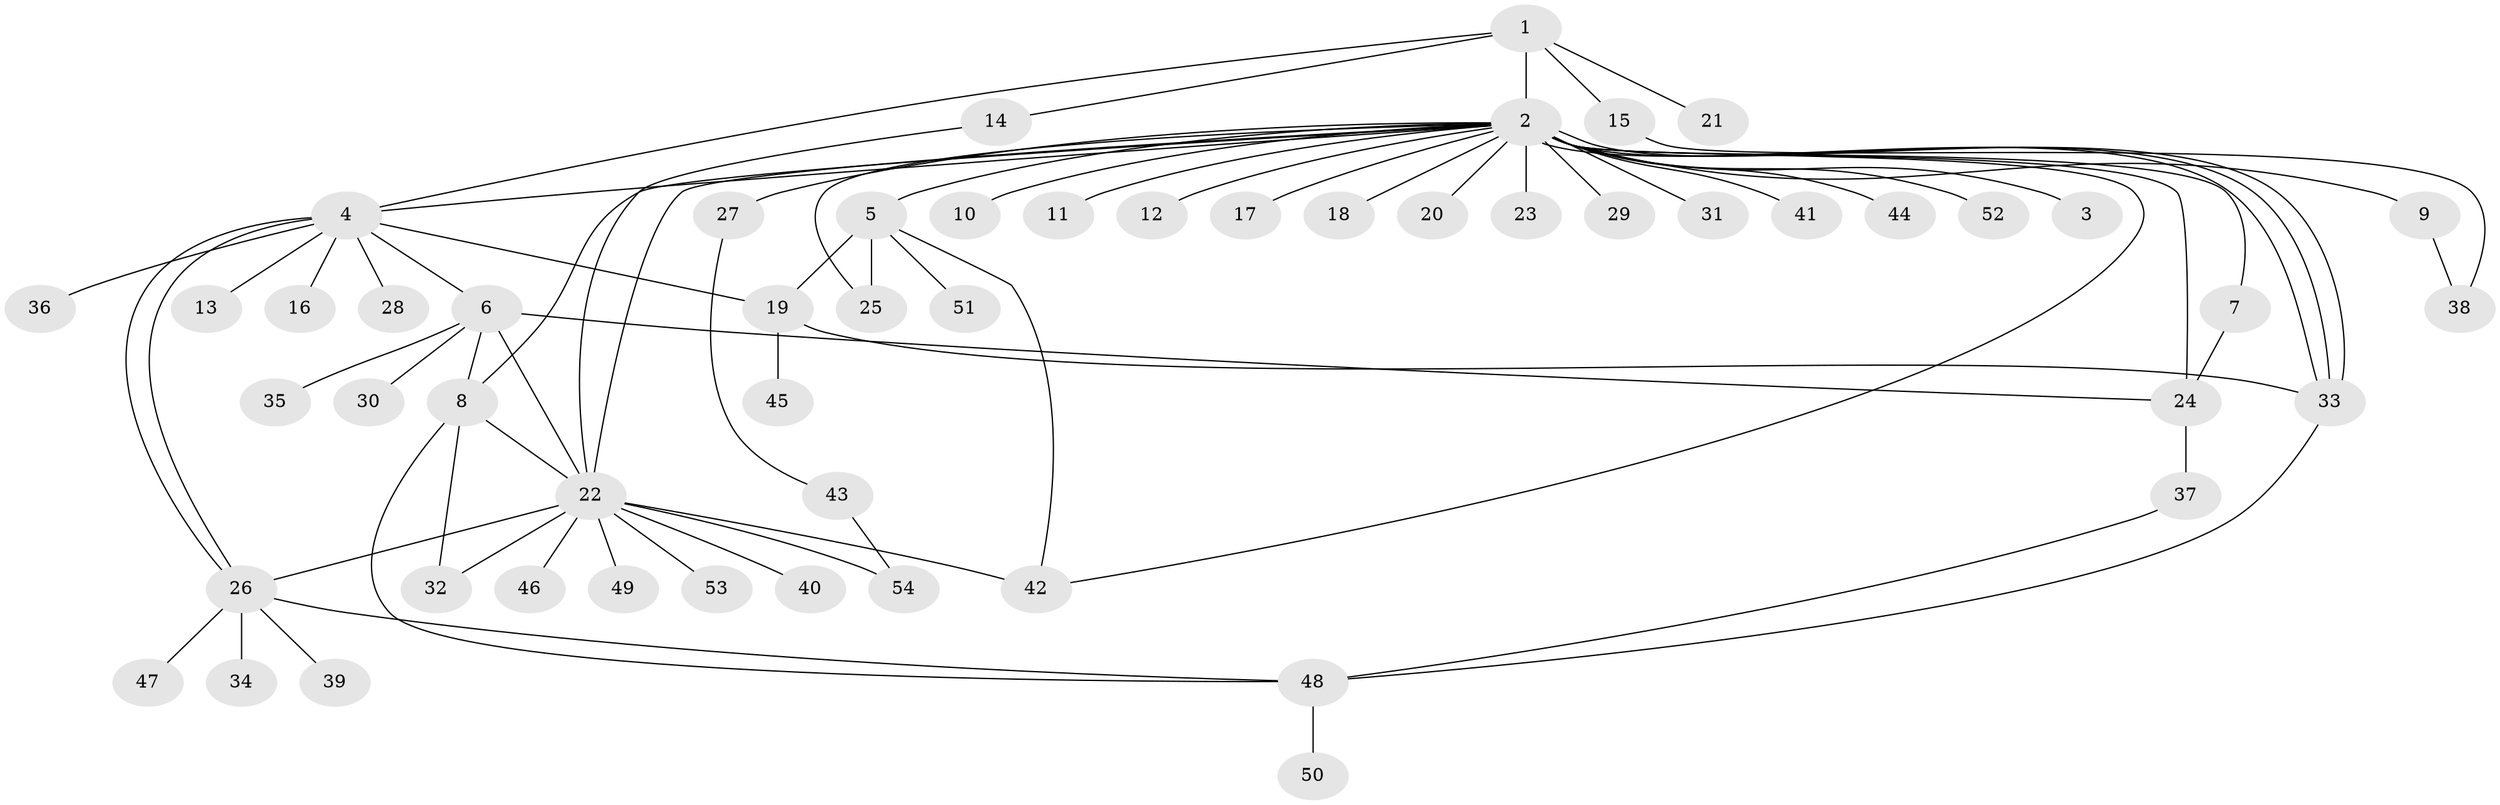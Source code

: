 // Generated by graph-tools (version 1.1) at 2025/48/03/09/25 04:48:41]
// undirected, 54 vertices, 75 edges
graph export_dot {
graph [start="1"]
  node [color=gray90,style=filled];
  1;
  2;
  3;
  4;
  5;
  6;
  7;
  8;
  9;
  10;
  11;
  12;
  13;
  14;
  15;
  16;
  17;
  18;
  19;
  20;
  21;
  22;
  23;
  24;
  25;
  26;
  27;
  28;
  29;
  30;
  31;
  32;
  33;
  34;
  35;
  36;
  37;
  38;
  39;
  40;
  41;
  42;
  43;
  44;
  45;
  46;
  47;
  48;
  49;
  50;
  51;
  52;
  53;
  54;
  1 -- 2;
  1 -- 4;
  1 -- 14;
  1 -- 15;
  1 -- 21;
  2 -- 3;
  2 -- 4;
  2 -- 5;
  2 -- 7;
  2 -- 8;
  2 -- 9;
  2 -- 10;
  2 -- 11;
  2 -- 12;
  2 -- 17;
  2 -- 18;
  2 -- 20;
  2 -- 22;
  2 -- 23;
  2 -- 24;
  2 -- 25;
  2 -- 27;
  2 -- 29;
  2 -- 31;
  2 -- 33;
  2 -- 33;
  2 -- 33;
  2 -- 41;
  2 -- 42;
  2 -- 44;
  2 -- 52;
  4 -- 6;
  4 -- 13;
  4 -- 16;
  4 -- 19;
  4 -- 26;
  4 -- 26;
  4 -- 28;
  4 -- 36;
  5 -- 19;
  5 -- 25;
  5 -- 42;
  5 -- 51;
  6 -- 8;
  6 -- 22;
  6 -- 24;
  6 -- 30;
  6 -- 35;
  7 -- 24;
  8 -- 22;
  8 -- 32;
  8 -- 48;
  9 -- 38;
  14 -- 22;
  15 -- 38;
  19 -- 33;
  19 -- 45;
  22 -- 26;
  22 -- 32;
  22 -- 40;
  22 -- 42;
  22 -- 46;
  22 -- 49;
  22 -- 53;
  22 -- 54;
  24 -- 37;
  26 -- 34;
  26 -- 39;
  26 -- 47;
  26 -- 48;
  27 -- 43;
  33 -- 48;
  37 -- 48;
  43 -- 54;
  48 -- 50;
}
